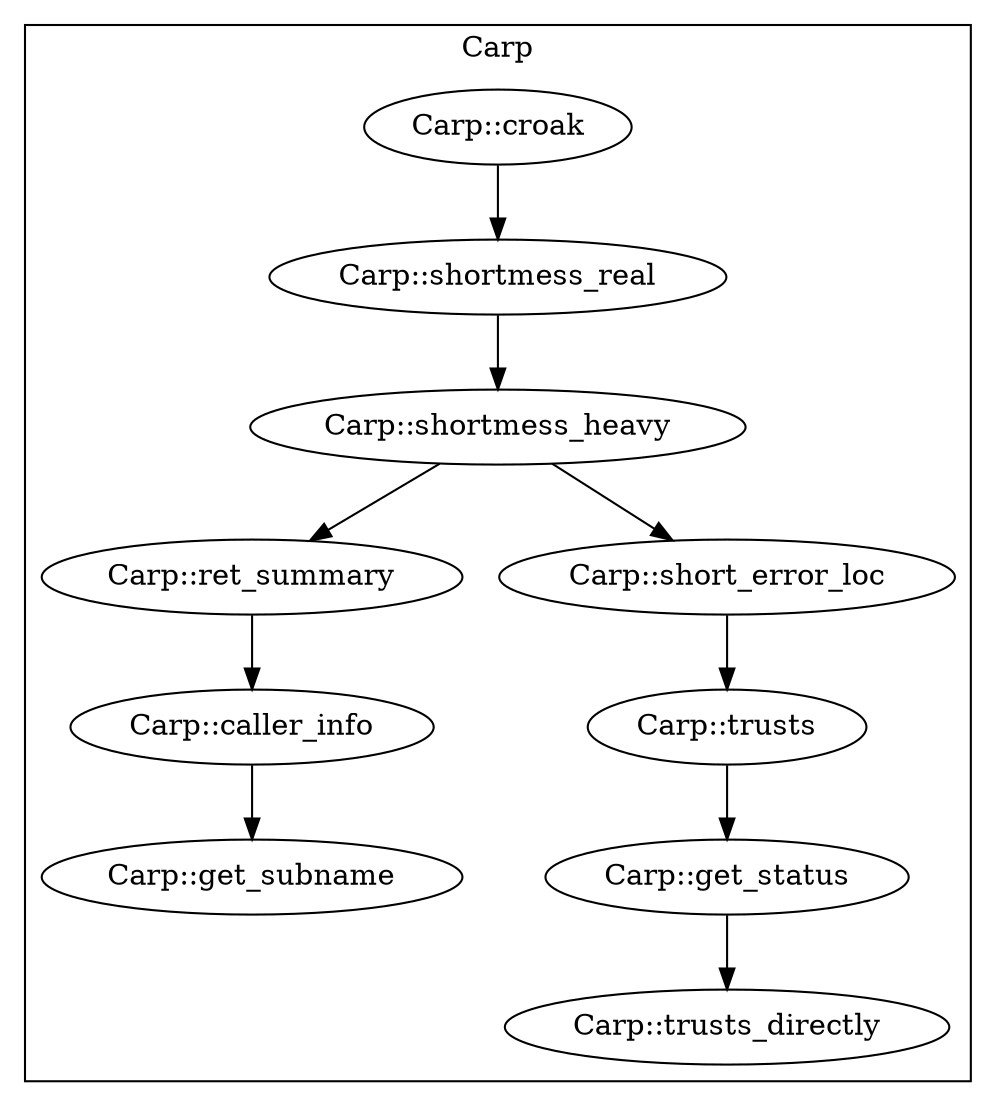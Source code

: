 digraph {
graph [overlap=false]
subgraph cluster_Carp {
	label="Carp";
	"Carp::shortmess_heavy";
	"Carp::shortmess_real";
	"Carp::ret_summary";
	"Carp::get_status";
	"Carp::short_error_loc";
	"Carp::caller_info";
	"Carp::croak";
	"Carp::trusts";
	"Carp::trusts_directly";
	"Carp::get_subname";
}
"Carp::ret_summary" -> "Carp::caller_info";
"Carp::croak" -> "Carp::shortmess_real";
"Carp::shortmess_heavy" -> "Carp::short_error_loc";
"Carp::short_error_loc" -> "Carp::trusts";
"Carp::get_status" -> "Carp::trusts_directly";
"Carp::shortmess_real" -> "Carp::shortmess_heavy";
"Carp::shortmess_heavy" -> "Carp::ret_summary";
"Carp::trusts" -> "Carp::get_status";
"Carp::caller_info" -> "Carp::get_subname";
}
